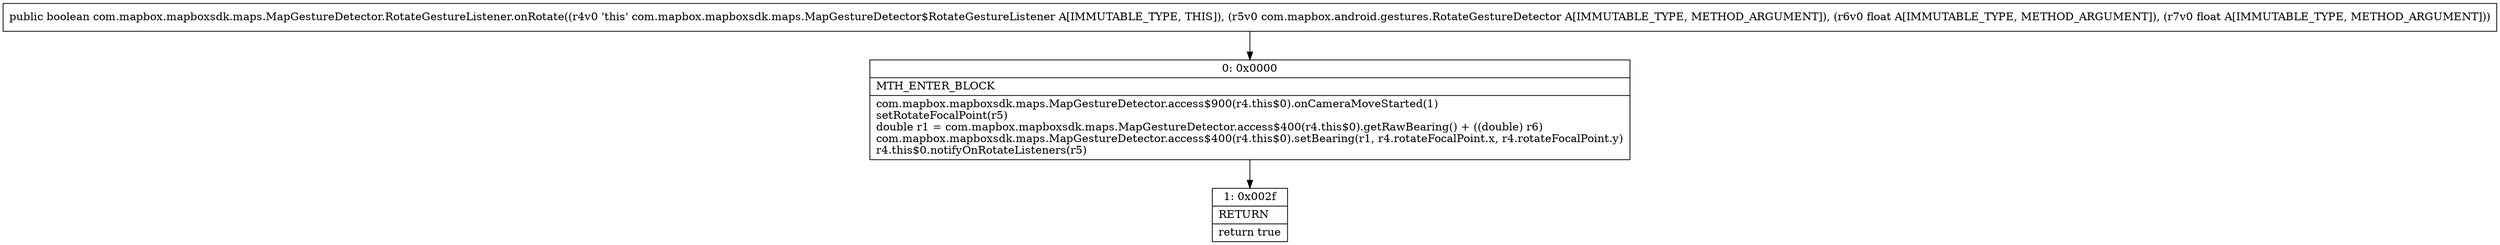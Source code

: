 digraph "CFG forcom.mapbox.mapboxsdk.maps.MapGestureDetector.RotateGestureListener.onRotate(Lcom\/mapbox\/android\/gestures\/RotateGestureDetector;FF)Z" {
Node_0 [shape=record,label="{0\:\ 0x0000|MTH_ENTER_BLOCK\l|com.mapbox.mapboxsdk.maps.MapGestureDetector.access$900(r4.this$0).onCameraMoveStarted(1)\lsetRotateFocalPoint(r5)\ldouble r1 = com.mapbox.mapboxsdk.maps.MapGestureDetector.access$400(r4.this$0).getRawBearing() + ((double) r6)\lcom.mapbox.mapboxsdk.maps.MapGestureDetector.access$400(r4.this$0).setBearing(r1, r4.rotateFocalPoint.x, r4.rotateFocalPoint.y)\lr4.this$0.notifyOnRotateListeners(r5)\l}"];
Node_1 [shape=record,label="{1\:\ 0x002f|RETURN\l|return true\l}"];
MethodNode[shape=record,label="{public boolean com.mapbox.mapboxsdk.maps.MapGestureDetector.RotateGestureListener.onRotate((r4v0 'this' com.mapbox.mapboxsdk.maps.MapGestureDetector$RotateGestureListener A[IMMUTABLE_TYPE, THIS]), (r5v0 com.mapbox.android.gestures.RotateGestureDetector A[IMMUTABLE_TYPE, METHOD_ARGUMENT]), (r6v0 float A[IMMUTABLE_TYPE, METHOD_ARGUMENT]), (r7v0 float A[IMMUTABLE_TYPE, METHOD_ARGUMENT])) }"];
MethodNode -> Node_0;
Node_0 -> Node_1;
}

